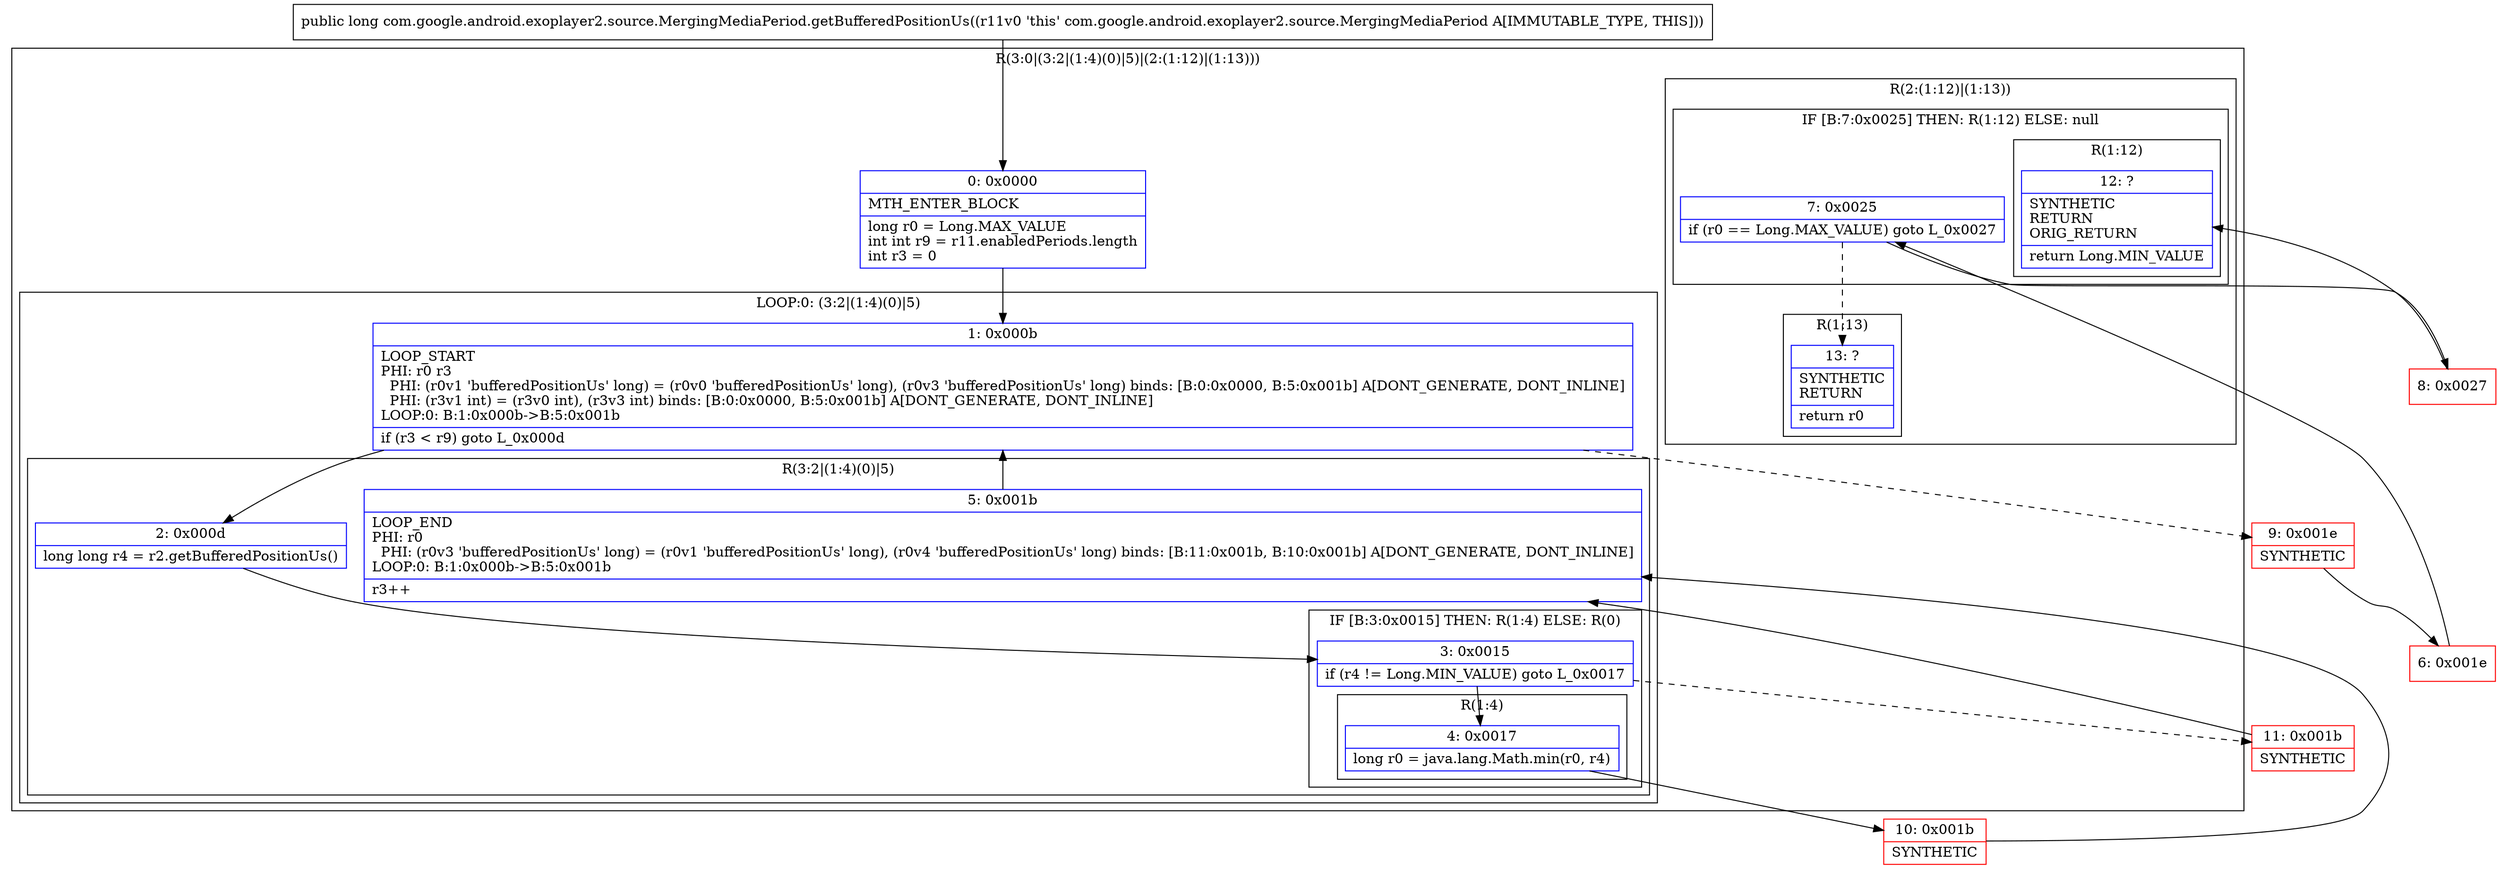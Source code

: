 digraph "CFG forcom.google.android.exoplayer2.source.MergingMediaPeriod.getBufferedPositionUs()J" {
subgraph cluster_Region_63346504 {
label = "R(3:0|(3:2|(1:4)(0)|5)|(2:(1:12)|(1:13)))";
node [shape=record,color=blue];
Node_0 [shape=record,label="{0\:\ 0x0000|MTH_ENTER_BLOCK\l|long r0 = Long.MAX_VALUE\lint int r9 = r11.enabledPeriods.length\lint r3 = 0\l}"];
subgraph cluster_LoopRegion_1692193037 {
label = "LOOP:0: (3:2|(1:4)(0)|5)";
node [shape=record,color=blue];
Node_1 [shape=record,label="{1\:\ 0x000b|LOOP_START\lPHI: r0 r3 \l  PHI: (r0v1 'bufferedPositionUs' long) = (r0v0 'bufferedPositionUs' long), (r0v3 'bufferedPositionUs' long) binds: [B:0:0x0000, B:5:0x001b] A[DONT_GENERATE, DONT_INLINE]\l  PHI: (r3v1 int) = (r3v0 int), (r3v3 int) binds: [B:0:0x0000, B:5:0x001b] A[DONT_GENERATE, DONT_INLINE]\lLOOP:0: B:1:0x000b\-\>B:5:0x001b\l|if (r3 \< r9) goto L_0x000d\l}"];
subgraph cluster_Region_2009069536 {
label = "R(3:2|(1:4)(0)|5)";
node [shape=record,color=blue];
Node_2 [shape=record,label="{2\:\ 0x000d|long long r4 = r2.getBufferedPositionUs()\l}"];
subgraph cluster_IfRegion_1110180999 {
label = "IF [B:3:0x0015] THEN: R(1:4) ELSE: R(0)";
node [shape=record,color=blue];
Node_3 [shape=record,label="{3\:\ 0x0015|if (r4 != Long.MIN_VALUE) goto L_0x0017\l}"];
subgraph cluster_Region_1362920267 {
label = "R(1:4)";
node [shape=record,color=blue];
Node_4 [shape=record,label="{4\:\ 0x0017|long r0 = java.lang.Math.min(r0, r4)\l}"];
}
subgraph cluster_Region_2048462707 {
label = "R(0)";
node [shape=record,color=blue];
}
}
Node_5 [shape=record,label="{5\:\ 0x001b|LOOP_END\lPHI: r0 \l  PHI: (r0v3 'bufferedPositionUs' long) = (r0v1 'bufferedPositionUs' long), (r0v4 'bufferedPositionUs' long) binds: [B:11:0x001b, B:10:0x001b] A[DONT_GENERATE, DONT_INLINE]\lLOOP:0: B:1:0x000b\-\>B:5:0x001b\l|r3++\l}"];
}
}
subgraph cluster_Region_1539584433 {
label = "R(2:(1:12)|(1:13))";
node [shape=record,color=blue];
subgraph cluster_IfRegion_619201431 {
label = "IF [B:7:0x0025] THEN: R(1:12) ELSE: null";
node [shape=record,color=blue];
Node_7 [shape=record,label="{7\:\ 0x0025|if (r0 == Long.MAX_VALUE) goto L_0x0027\l}"];
subgraph cluster_Region_359664892 {
label = "R(1:12)";
node [shape=record,color=blue];
Node_12 [shape=record,label="{12\:\ ?|SYNTHETIC\lRETURN\lORIG_RETURN\l|return Long.MIN_VALUE\l}"];
}
}
subgraph cluster_Region_1081361521 {
label = "R(1:13)";
node [shape=record,color=blue];
Node_13 [shape=record,label="{13\:\ ?|SYNTHETIC\lRETURN\l|return r0\l}"];
}
}
}
Node_6 [shape=record,color=red,label="{6\:\ 0x001e}"];
Node_8 [shape=record,color=red,label="{8\:\ 0x0027}"];
Node_9 [shape=record,color=red,label="{9\:\ 0x001e|SYNTHETIC\l}"];
Node_10 [shape=record,color=red,label="{10\:\ 0x001b|SYNTHETIC\l}"];
Node_11 [shape=record,color=red,label="{11\:\ 0x001b|SYNTHETIC\l}"];
MethodNode[shape=record,label="{public long com.google.android.exoplayer2.source.MergingMediaPeriod.getBufferedPositionUs((r11v0 'this' com.google.android.exoplayer2.source.MergingMediaPeriod A[IMMUTABLE_TYPE, THIS])) }"];
MethodNode -> Node_0;
Node_0 -> Node_1;
Node_1 -> Node_2;
Node_1 -> Node_9[style=dashed];
Node_2 -> Node_3;
Node_3 -> Node_4;
Node_3 -> Node_11[style=dashed];
Node_4 -> Node_10;
Node_5 -> Node_1;
Node_7 -> Node_8;
Node_7 -> Node_13[style=dashed];
Node_6 -> Node_7;
Node_8 -> Node_12;
Node_9 -> Node_6;
Node_10 -> Node_5;
Node_11 -> Node_5;
}

